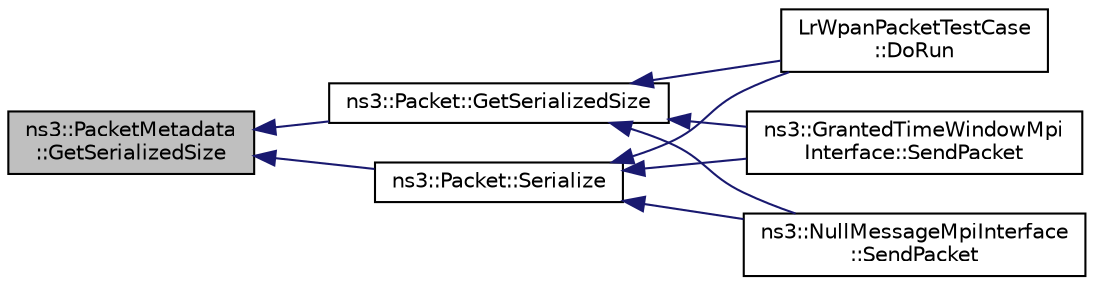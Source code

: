 digraph "ns3::PacketMetadata::GetSerializedSize"
{
  edge [fontname="Helvetica",fontsize="10",labelfontname="Helvetica",labelfontsize="10"];
  node [fontname="Helvetica",fontsize="10",shape=record];
  rankdir="LR";
  Node1 [label="ns3::PacketMetadata\l::GetSerializedSize",height=0.2,width=0.4,color="black", fillcolor="grey75", style="filled", fontcolor="black"];
  Node1 -> Node2 [dir="back",color="midnightblue",fontsize="10",style="solid"];
  Node2 [label="ns3::Packet::GetSerializedSize",height=0.2,width=0.4,color="black", fillcolor="white", style="filled",URL="$dd/d7a/classns3_1_1Packet.html#a7416c3bc8c1a9a86c8ade4dfd1d67d2d",tooltip="Returns number of bytes required for packet serialization. "];
  Node2 -> Node3 [dir="back",color="midnightblue",fontsize="10",style="solid"];
  Node3 [label="LrWpanPacketTestCase\l::DoRun",height=0.2,width=0.4,color="black", fillcolor="white", style="filled",URL="$dc/d38/classLrWpanPacketTestCase.html#ae85f64d48a71983a4a43f49e5571546a",tooltip="Implementation to actually run this TestCase. "];
  Node2 -> Node4 [dir="back",color="midnightblue",fontsize="10",style="solid"];
  Node4 [label="ns3::GrantedTimeWindowMpi\lInterface::SendPacket",height=0.2,width=0.4,color="black", fillcolor="white", style="filled",URL="$da/db3/classns3_1_1GrantedTimeWindowMpiInterface.html#ac3b6bb4ae10c6e49001d664871b201c6"];
  Node2 -> Node5 [dir="back",color="midnightblue",fontsize="10",style="solid"];
  Node5 [label="ns3::NullMessageMpiInterface\l::SendPacket",height=0.2,width=0.4,color="black", fillcolor="white", style="filled",URL="$d0/d9f/classns3_1_1NullMessageMpiInterface.html#a5bef503661f681b69f0c69abda3ed25a"];
  Node1 -> Node6 [dir="back",color="midnightblue",fontsize="10",style="solid"];
  Node6 [label="ns3::Packet::Serialize",height=0.2,width=0.4,color="black", fillcolor="white", style="filled",URL="$dd/d7a/classns3_1_1Packet.html#a939e41b065c6f9f77d3f51373baeaf7e",tooltip="Serialize a packet, tags, and metadata into a byte buffer. "];
  Node6 -> Node3 [dir="back",color="midnightblue",fontsize="10",style="solid"];
  Node6 -> Node4 [dir="back",color="midnightblue",fontsize="10",style="solid"];
  Node6 -> Node5 [dir="back",color="midnightblue",fontsize="10",style="solid"];
}
